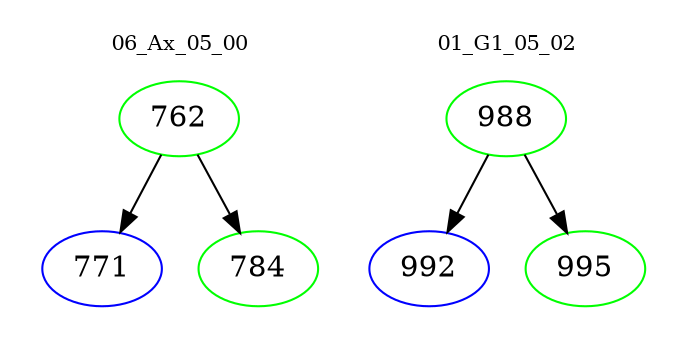 digraph{
subgraph cluster_0 {
color = white
label = "06_Ax_05_00";
fontsize=10;
T0_762 [label="762", color="green"]
T0_762 -> T0_771 [color="black"]
T0_771 [label="771", color="blue"]
T0_762 -> T0_784 [color="black"]
T0_784 [label="784", color="green"]
}
subgraph cluster_1 {
color = white
label = "01_G1_05_02";
fontsize=10;
T1_988 [label="988", color="green"]
T1_988 -> T1_992 [color="black"]
T1_992 [label="992", color="blue"]
T1_988 -> T1_995 [color="black"]
T1_995 [label="995", color="green"]
}
}
